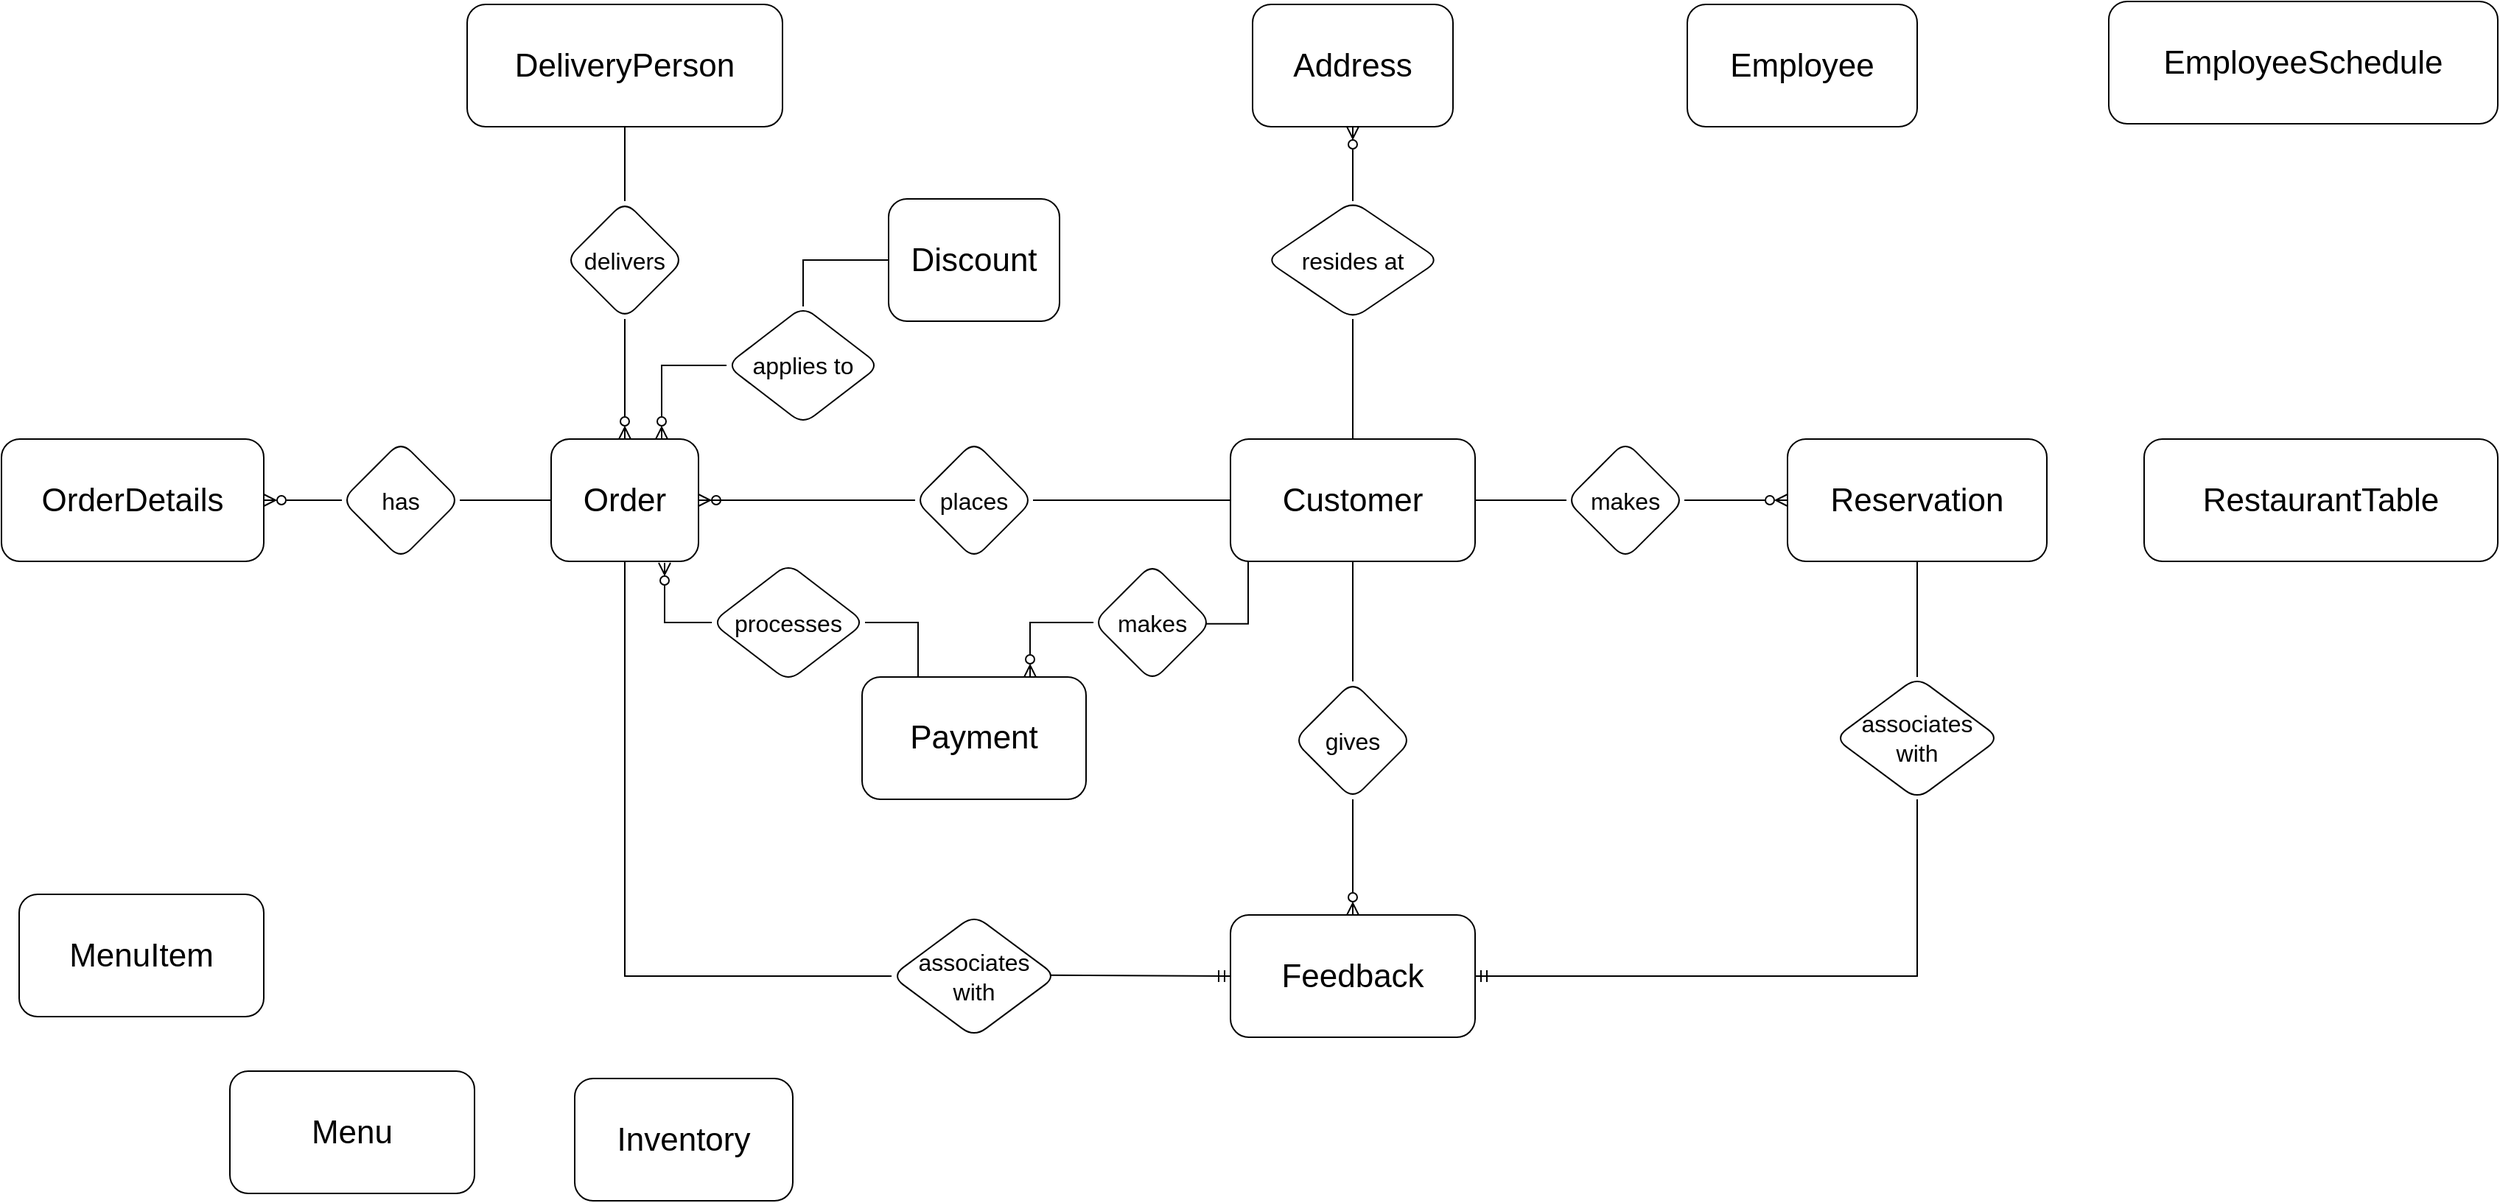 <mxfile version="21.1.8" type="github">
  <diagram name="Page-1" id="E59KO_F7_P3Ks7hckUve">
    <mxGraphModel dx="1000" dy="576" grid="0" gridSize="10" guides="1" tooltips="1" connect="1" arrows="1" fold="1" page="1" pageScale="1" pageWidth="2336" pageHeight="1654" math="0" shadow="0">
      <root>
        <mxCell id="0" />
        <mxCell id="1" parent="0" />
        <mxCell id="OdUkEbp3YpjEv7alz5c1-21" value="" style="edgeStyle=orthogonalEdgeStyle;shape=connector;rounded=0;orthogonalLoop=1;jettySize=auto;html=1;labelBackgroundColor=default;strokeColor=default;strokeWidth=1;fontFamily=Helvetica;fontSize=11;fontColor=default;endArrow=none;endFill=0;" edge="1" parent="1" source="OdUkEbp3YpjEv7alz5c1-2" target="OdUkEbp3YpjEv7alz5c1-20">
          <mxGeometry relative="1" as="geometry" />
        </mxCell>
        <mxCell id="OdUkEbp3YpjEv7alz5c1-25" value="" style="edgeStyle=orthogonalEdgeStyle;shape=connector;rounded=0;orthogonalLoop=1;jettySize=auto;html=1;labelBackgroundColor=default;strokeColor=default;strokeWidth=1;fontFamily=Helvetica;fontSize=11;fontColor=default;endArrow=none;endFill=0;" edge="1" parent="1" source="OdUkEbp3YpjEv7alz5c1-2" target="OdUkEbp3YpjEv7alz5c1-24">
          <mxGeometry relative="1" as="geometry" />
        </mxCell>
        <mxCell id="OdUkEbp3YpjEv7alz5c1-29" value="" style="edgeStyle=orthogonalEdgeStyle;shape=connector;rounded=0;orthogonalLoop=1;jettySize=auto;html=1;labelBackgroundColor=default;strokeColor=default;strokeWidth=1;fontFamily=Helvetica;fontSize=11;fontColor=default;endArrow=none;endFill=0;" edge="1" parent="1" source="OdUkEbp3YpjEv7alz5c1-2" target="OdUkEbp3YpjEv7alz5c1-28">
          <mxGeometry relative="1" as="geometry" />
        </mxCell>
        <mxCell id="OdUkEbp3YpjEv7alz5c1-32" value="" style="edgeStyle=orthogonalEdgeStyle;shape=connector;rounded=0;orthogonalLoop=1;jettySize=auto;html=1;labelBackgroundColor=default;strokeColor=default;strokeWidth=1;fontFamily=Helvetica;fontSize=14;fontColor=default;endArrow=none;endFill=0;" edge="1" parent="1" source="OdUkEbp3YpjEv7alz5c1-2" target="OdUkEbp3YpjEv7alz5c1-31">
          <mxGeometry relative="1" as="geometry" />
        </mxCell>
        <mxCell id="OdUkEbp3YpjEv7alz5c1-2" value="Customer" style="rounded=1;whiteSpace=wrap;fontSize=22;" vertex="1" parent="1">
          <mxGeometry x="1072" y="758" width="166" height="83" as="geometry" />
        </mxCell>
        <mxCell id="OdUkEbp3YpjEv7alz5c1-3" value="Address" style="rounded=1;whiteSpace=wrap;fontSize=22;" vertex="1" parent="1">
          <mxGeometry x="1087" y="463" width="136" height="83" as="geometry" />
        </mxCell>
        <mxCell id="OdUkEbp3YpjEv7alz5c1-38" value="" style="edgeStyle=orthogonalEdgeStyle;shape=connector;rounded=0;orthogonalLoop=1;jettySize=auto;html=1;labelBackgroundColor=default;strokeColor=default;strokeWidth=1;fontFamily=Helvetica;fontSize=14;fontColor=default;endArrow=none;endFill=0;" edge="1" parent="1" source="OdUkEbp3YpjEv7alz5c1-4" target="OdUkEbp3YpjEv7alz5c1-37">
          <mxGeometry relative="1" as="geometry" />
        </mxCell>
        <mxCell id="OdUkEbp3YpjEv7alz5c1-4" value="DeliveryPerson" style="rounded=1;whiteSpace=wrap;fontSize=22;" vertex="1" parent="1">
          <mxGeometry x="554" y="463" width="214" height="83" as="geometry" />
        </mxCell>
        <mxCell id="OdUkEbp3YpjEv7alz5c1-27" value="" style="edgeStyle=orthogonalEdgeStyle;shape=connector;rounded=0;orthogonalLoop=1;jettySize=auto;html=1;labelBackgroundColor=default;strokeColor=default;strokeWidth=1;fontFamily=Helvetica;fontSize=11;fontColor=default;endArrow=none;endFill=0;" edge="1" parent="1" source="OdUkEbp3YpjEv7alz5c1-5" target="OdUkEbp3YpjEv7alz5c1-20">
          <mxGeometry relative="1" as="geometry" />
        </mxCell>
        <mxCell id="OdUkEbp3YpjEv7alz5c1-35" value="" style="edgeStyle=orthogonalEdgeStyle;shape=connector;rounded=0;orthogonalLoop=1;jettySize=auto;html=1;labelBackgroundColor=default;strokeColor=default;strokeWidth=1;fontFamily=Helvetica;fontSize=14;fontColor=default;endArrow=none;endFill=0;" edge="1" parent="1" source="OdUkEbp3YpjEv7alz5c1-5" target="OdUkEbp3YpjEv7alz5c1-34">
          <mxGeometry relative="1" as="geometry" />
        </mxCell>
        <mxCell id="OdUkEbp3YpjEv7alz5c1-42" style="edgeStyle=orthogonalEdgeStyle;shape=connector;rounded=0;orthogonalLoop=1;jettySize=auto;html=1;exitX=0.5;exitY=1;exitDx=0;exitDy=0;entryX=0;entryY=0.5;entryDx=0;entryDy=0;labelBackgroundColor=default;strokeColor=default;strokeWidth=1;fontFamily=Helvetica;fontSize=14;fontColor=default;endArrow=none;endFill=0;" edge="1" parent="1" source="OdUkEbp3YpjEv7alz5c1-5" target="OdUkEbp3YpjEv7alz5c1-40">
          <mxGeometry relative="1" as="geometry">
            <Array as="points">
              <mxPoint x="661" y="1123" />
            </Array>
          </mxGeometry>
        </mxCell>
        <mxCell id="OdUkEbp3YpjEv7alz5c1-5" value="Order" style="rounded=1;whiteSpace=wrap;fontSize=22;" vertex="1" parent="1">
          <mxGeometry x="611" y="758" width="100" height="83" as="geometry" />
        </mxCell>
        <mxCell id="OdUkEbp3YpjEv7alz5c1-6" value="OrderDetails" style="rounded=1;whiteSpace=wrap;fontSize=22;" vertex="1" parent="1">
          <mxGeometry x="238" y="758" width="178" height="83" as="geometry" />
        </mxCell>
        <mxCell id="OdUkEbp3YpjEv7alz5c1-7" value="Menu" style="rounded=1;whiteSpace=wrap;fontSize=22;" vertex="1" parent="1">
          <mxGeometry x="393" y="1187" width="166" height="83" as="geometry" />
        </mxCell>
        <mxCell id="OdUkEbp3YpjEv7alz5c1-8" value="MenuItem" style="rounded=1;whiteSpace=wrap;fontSize=22;" vertex="1" parent="1">
          <mxGeometry x="250" y="1067" width="166" height="83" as="geometry" />
        </mxCell>
        <mxCell id="OdUkEbp3YpjEv7alz5c1-45" value="" style="edgeStyle=orthogonalEdgeStyle;shape=connector;rounded=0;orthogonalLoop=1;jettySize=auto;html=1;labelBackgroundColor=default;strokeColor=default;strokeWidth=1;fontFamily=Helvetica;fontSize=14;fontColor=default;endArrow=none;endFill=0;" edge="1" parent="1" source="OdUkEbp3YpjEv7alz5c1-9" target="OdUkEbp3YpjEv7alz5c1-44">
          <mxGeometry relative="1" as="geometry" />
        </mxCell>
        <mxCell id="OdUkEbp3YpjEv7alz5c1-9" value="Reservation" style="rounded=1;whiteSpace=wrap;fontSize=22;" vertex="1" parent="1">
          <mxGeometry x="1450" y="758" width="176" height="83" as="geometry" />
        </mxCell>
        <mxCell id="OdUkEbp3YpjEv7alz5c1-10" value="RestaurantTable" style="rounded=1;whiteSpace=wrap;fontSize=22;" vertex="1" parent="1">
          <mxGeometry x="1692" y="758" width="240" height="83" as="geometry" />
        </mxCell>
        <mxCell id="OdUkEbp3YpjEv7alz5c1-11" value="Employee" style="rounded=1;whiteSpace=wrap;fontSize=22;" vertex="1" parent="1">
          <mxGeometry x="1382" y="463" width="156" height="83" as="geometry" />
        </mxCell>
        <mxCell id="OdUkEbp3YpjEv7alz5c1-12" value="Feedback" style="rounded=1;whiteSpace=wrap;fontSize=22;" vertex="1" parent="1">
          <mxGeometry x="1072" y="1081" width="166" height="83" as="geometry" />
        </mxCell>
        <mxCell id="OdUkEbp3YpjEv7alz5c1-14" value="EmployeeSchedule" style="rounded=1;whiteSpace=wrap;fontSize=22;" vertex="1" parent="1">
          <mxGeometry x="1668" y="461" width="264" height="83" as="geometry" />
        </mxCell>
        <mxCell id="OdUkEbp3YpjEv7alz5c1-23" style="edgeStyle=orthogonalEdgeStyle;shape=connector;rounded=0;orthogonalLoop=1;jettySize=auto;html=1;exitX=0;exitY=0.5;exitDx=0;exitDy=0;entryX=1;entryY=0.5;entryDx=0;entryDy=0;labelBackgroundColor=default;strokeColor=default;strokeWidth=1;fontFamily=Helvetica;fontSize=11;fontColor=default;endArrow=ERzeroToMany;endFill=0;" edge="1" parent="1" source="OdUkEbp3YpjEv7alz5c1-20" target="OdUkEbp3YpjEv7alz5c1-5">
          <mxGeometry relative="1" as="geometry" />
        </mxCell>
        <mxCell id="OdUkEbp3YpjEv7alz5c1-20" value="places" style="rhombus;whiteSpace=wrap;html=1;fontSize=16;rounded=1;" vertex="1" parent="1">
          <mxGeometry x="858" y="759.5" width="80" height="80" as="geometry" />
        </mxCell>
        <mxCell id="OdUkEbp3YpjEv7alz5c1-26" style="edgeStyle=orthogonalEdgeStyle;shape=connector;rounded=0;orthogonalLoop=1;jettySize=auto;html=1;exitX=0.5;exitY=0;exitDx=0;exitDy=0;entryX=0.5;entryY=1;entryDx=0;entryDy=0;labelBackgroundColor=default;strokeColor=default;strokeWidth=1;fontFamily=Helvetica;fontSize=11;fontColor=default;endArrow=ERzeroToMany;endFill=0;" edge="1" parent="1" source="OdUkEbp3YpjEv7alz5c1-24" target="OdUkEbp3YpjEv7alz5c1-3">
          <mxGeometry relative="1" as="geometry" />
        </mxCell>
        <mxCell id="OdUkEbp3YpjEv7alz5c1-24" value="resides at" style="rhombus;whiteSpace=wrap;html=1;fontSize=16;rounded=1;" vertex="1" parent="1">
          <mxGeometry x="1096" y="596.5" width="118" height="80" as="geometry" />
        </mxCell>
        <mxCell id="OdUkEbp3YpjEv7alz5c1-30" value="" style="edgeStyle=orthogonalEdgeStyle;shape=connector;rounded=0;orthogonalLoop=1;jettySize=auto;html=1;labelBackgroundColor=default;strokeColor=default;strokeWidth=1;fontFamily=Helvetica;fontSize=11;fontColor=default;endArrow=ERzeroToMany;endFill=0;" edge="1" parent="1" source="OdUkEbp3YpjEv7alz5c1-28" target="OdUkEbp3YpjEv7alz5c1-9">
          <mxGeometry relative="1" as="geometry" />
        </mxCell>
        <mxCell id="OdUkEbp3YpjEv7alz5c1-28" value="makes" style="rhombus;whiteSpace=wrap;html=1;fontSize=16;rounded=1;" vertex="1" parent="1">
          <mxGeometry x="1300" y="759.5" width="80" height="80" as="geometry" />
        </mxCell>
        <mxCell id="OdUkEbp3YpjEv7alz5c1-33" value="" style="edgeStyle=orthogonalEdgeStyle;shape=connector;rounded=0;orthogonalLoop=1;jettySize=auto;html=1;labelBackgroundColor=default;strokeColor=default;strokeWidth=1;fontFamily=Helvetica;fontSize=14;fontColor=default;endArrow=ERzeroToMany;endFill=0;" edge="1" parent="1" source="OdUkEbp3YpjEv7alz5c1-31" target="OdUkEbp3YpjEv7alz5c1-12">
          <mxGeometry relative="1" as="geometry" />
        </mxCell>
        <mxCell id="OdUkEbp3YpjEv7alz5c1-31" value="gives" style="rhombus;whiteSpace=wrap;html=1;fontSize=16;rounded=1;" vertex="1" parent="1">
          <mxGeometry x="1115" y="922.5" width="80" height="80" as="geometry" />
        </mxCell>
        <mxCell id="OdUkEbp3YpjEv7alz5c1-36" value="" style="edgeStyle=orthogonalEdgeStyle;shape=connector;rounded=0;orthogonalLoop=1;jettySize=auto;html=1;labelBackgroundColor=default;strokeColor=default;strokeWidth=1;fontFamily=Helvetica;fontSize=14;fontColor=default;endArrow=ERzeroToMany;endFill=0;" edge="1" parent="1" source="OdUkEbp3YpjEv7alz5c1-34" target="OdUkEbp3YpjEv7alz5c1-6">
          <mxGeometry relative="1" as="geometry" />
        </mxCell>
        <mxCell id="OdUkEbp3YpjEv7alz5c1-34" value="has" style="rhombus;whiteSpace=wrap;html=1;fontSize=16;rounded=1;" vertex="1" parent="1">
          <mxGeometry x="469" y="759.5" width="80" height="80" as="geometry" />
        </mxCell>
        <mxCell id="OdUkEbp3YpjEv7alz5c1-39" value="" style="edgeStyle=orthogonalEdgeStyle;shape=connector;rounded=0;orthogonalLoop=1;jettySize=auto;html=1;labelBackgroundColor=default;strokeColor=default;strokeWidth=1;fontFamily=Helvetica;fontSize=14;fontColor=default;endArrow=ERzeroToMany;endFill=0;" edge="1" parent="1" source="OdUkEbp3YpjEv7alz5c1-37" target="OdUkEbp3YpjEv7alz5c1-5">
          <mxGeometry relative="1" as="geometry" />
        </mxCell>
        <mxCell id="OdUkEbp3YpjEv7alz5c1-37" value="delivers" style="rhombus;whiteSpace=wrap;html=1;fontSize=16;rounded=1;" vertex="1" parent="1">
          <mxGeometry x="621" y="596.5" width="80" height="80" as="geometry" />
        </mxCell>
        <mxCell id="OdUkEbp3YpjEv7alz5c1-43" style="edgeStyle=orthogonalEdgeStyle;shape=connector;rounded=0;orthogonalLoop=1;jettySize=auto;html=1;entryX=0;entryY=0.5;entryDx=0;entryDy=0;labelBackgroundColor=default;strokeColor=default;strokeWidth=1;fontFamily=Helvetica;fontSize=14;fontColor=default;endArrow=ERmandOne;endFill=0;exitX=0.952;exitY=0.493;exitDx=0;exitDy=0;exitPerimeter=0;" edge="1" parent="1" source="OdUkEbp3YpjEv7alz5c1-40" target="OdUkEbp3YpjEv7alz5c1-12">
          <mxGeometry relative="1" as="geometry">
            <mxPoint x="906" y="1175" as="sourcePoint" />
            <Array as="points">
              <mxPoint x="948" y="1122" />
            </Array>
          </mxGeometry>
        </mxCell>
        <mxCell id="OdUkEbp3YpjEv7alz5c1-40" value="&lt;div&gt;associates&lt;/div&gt;&lt;div&gt;with&lt;br&gt;&lt;/div&gt;" style="rhombus;whiteSpace=wrap;html=1;fontSize=16;rounded=1;" vertex="1" parent="1">
          <mxGeometry x="842" y="1081" width="112" height="83" as="geometry" />
        </mxCell>
        <mxCell id="OdUkEbp3YpjEv7alz5c1-46" style="edgeStyle=orthogonalEdgeStyle;shape=connector;rounded=0;orthogonalLoop=1;jettySize=auto;html=1;exitX=0.5;exitY=1;exitDx=0;exitDy=0;entryX=1;entryY=0.5;entryDx=0;entryDy=0;labelBackgroundColor=default;strokeColor=default;strokeWidth=1;fontFamily=Helvetica;fontSize=14;fontColor=default;endArrow=ERmandOne;endFill=0;" edge="1" parent="1" source="OdUkEbp3YpjEv7alz5c1-44" target="OdUkEbp3YpjEv7alz5c1-12">
          <mxGeometry relative="1" as="geometry" />
        </mxCell>
        <mxCell id="OdUkEbp3YpjEv7alz5c1-44" value="&lt;div&gt;associates&lt;/div&gt;&lt;div&gt;with&lt;br&gt;&lt;/div&gt;" style="rhombus;whiteSpace=wrap;html=1;fontSize=16;rounded=1;" vertex="1" parent="1">
          <mxGeometry x="1482" y="919.5" width="112" height="83" as="geometry" />
        </mxCell>
        <mxCell id="OdUkEbp3YpjEv7alz5c1-47" value="Inventory" style="rounded=1;whiteSpace=wrap;fontSize=22;" vertex="1" parent="1">
          <mxGeometry x="627" y="1192" width="148" height="83" as="geometry" />
        </mxCell>
        <mxCell id="OdUkEbp3YpjEv7alz5c1-48" value="Payment" style="rounded=1;whiteSpace=wrap;fontSize=22;" vertex="1" parent="1">
          <mxGeometry x="822" y="919.5" width="152" height="83" as="geometry" />
        </mxCell>
        <mxCell id="OdUkEbp3YpjEv7alz5c1-60" value="" style="edgeStyle=orthogonalEdgeStyle;shape=connector;rounded=0;orthogonalLoop=1;jettySize=auto;html=1;labelBackgroundColor=default;strokeColor=default;strokeWidth=1;fontFamily=Helvetica;fontSize=14;fontColor=default;endArrow=none;endFill=0;entryX=0.5;entryY=0;entryDx=0;entryDy=0;" edge="1" parent="1" source="OdUkEbp3YpjEv7alz5c1-49" target="OdUkEbp3YpjEv7alz5c1-59">
          <mxGeometry relative="1" as="geometry">
            <Array as="points">
              <mxPoint x="782" y="636" />
            </Array>
          </mxGeometry>
        </mxCell>
        <mxCell id="OdUkEbp3YpjEv7alz5c1-49" value="Discount" style="rounded=1;whiteSpace=wrap;fontSize=22;" vertex="1" parent="1">
          <mxGeometry x="840" y="595" width="116" height="83" as="geometry" />
        </mxCell>
        <mxCell id="OdUkEbp3YpjEv7alz5c1-53" value="" style="edgeStyle=orthogonalEdgeStyle;shape=connector;rounded=0;orthogonalLoop=1;jettySize=auto;html=1;labelBackgroundColor=default;strokeColor=default;strokeWidth=1;fontFamily=Helvetica;fontSize=14;fontColor=default;endArrow=none;endFill=0;exitX=0.954;exitY=0.511;exitDx=0;exitDy=0;exitPerimeter=0;" edge="1" parent="1" source="OdUkEbp3YpjEv7alz5c1-52" target="OdUkEbp3YpjEv7alz5c1-2">
          <mxGeometry relative="1" as="geometry">
            <Array as="points">
              <mxPoint x="1084" y="883" />
            </Array>
          </mxGeometry>
        </mxCell>
        <mxCell id="OdUkEbp3YpjEv7alz5c1-55" value="" style="edgeStyle=orthogonalEdgeStyle;shape=connector;rounded=0;orthogonalLoop=1;jettySize=auto;html=1;labelBackgroundColor=default;strokeColor=default;strokeWidth=1;fontFamily=Helvetica;fontSize=14;fontColor=default;endArrow=ERzeroToMany;endFill=0;entryX=0.75;entryY=0;entryDx=0;entryDy=0;" edge="1" parent="1" source="OdUkEbp3YpjEv7alz5c1-52" target="OdUkEbp3YpjEv7alz5c1-48">
          <mxGeometry relative="1" as="geometry">
            <mxPoint x="972" y="927" as="targetPoint" />
          </mxGeometry>
        </mxCell>
        <mxCell id="OdUkEbp3YpjEv7alz5c1-52" value="makes" style="rhombus;whiteSpace=wrap;html=1;fontSize=16;rounded=1;" vertex="1" parent="1">
          <mxGeometry x="979" y="842.5" width="80" height="80" as="geometry" />
        </mxCell>
        <mxCell id="OdUkEbp3YpjEv7alz5c1-57" value="" style="edgeStyle=orthogonalEdgeStyle;shape=connector;rounded=0;orthogonalLoop=1;jettySize=auto;html=1;labelBackgroundColor=default;strokeColor=default;strokeWidth=1;fontFamily=Helvetica;fontSize=14;fontColor=default;endArrow=ERzeroToMany;endFill=0;exitX=0;exitY=0.5;exitDx=0;exitDy=0;" edge="1" parent="1" source="OdUkEbp3YpjEv7alz5c1-56">
          <mxGeometry relative="1" as="geometry">
            <mxPoint x="688" y="842" as="targetPoint" />
            <Array as="points">
              <mxPoint x="688" y="883" />
            </Array>
          </mxGeometry>
        </mxCell>
        <mxCell id="OdUkEbp3YpjEv7alz5c1-58" style="edgeStyle=orthogonalEdgeStyle;shape=connector;rounded=0;orthogonalLoop=1;jettySize=auto;html=1;exitX=1;exitY=0.5;exitDx=0;exitDy=0;entryX=0.25;entryY=0;entryDx=0;entryDy=0;labelBackgroundColor=default;strokeColor=default;strokeWidth=1;fontFamily=Helvetica;fontSize=14;fontColor=default;endArrow=none;endFill=0;" edge="1" parent="1" source="OdUkEbp3YpjEv7alz5c1-56" target="OdUkEbp3YpjEv7alz5c1-48">
          <mxGeometry relative="1" as="geometry" />
        </mxCell>
        <mxCell id="OdUkEbp3YpjEv7alz5c1-56" value="processes" style="rhombus;whiteSpace=wrap;html=1;fontSize=16;rounded=1;" vertex="1" parent="1">
          <mxGeometry x="720" y="842.5" width="104" height="80" as="geometry" />
        </mxCell>
        <mxCell id="OdUkEbp3YpjEv7alz5c1-61" style="edgeStyle=orthogonalEdgeStyle;shape=connector;rounded=0;orthogonalLoop=1;jettySize=auto;html=1;exitX=0;exitY=0.5;exitDx=0;exitDy=0;entryX=0.75;entryY=0;entryDx=0;entryDy=0;labelBackgroundColor=default;strokeColor=default;strokeWidth=1;fontFamily=Helvetica;fontSize=14;fontColor=default;endArrow=ERzeroToMany;endFill=0;" edge="1" parent="1" source="OdUkEbp3YpjEv7alz5c1-59" target="OdUkEbp3YpjEv7alz5c1-5">
          <mxGeometry relative="1" as="geometry" />
        </mxCell>
        <mxCell id="OdUkEbp3YpjEv7alz5c1-59" value="applies to" style="rhombus;whiteSpace=wrap;html=1;fontSize=16;rounded=1;" vertex="1" parent="1">
          <mxGeometry x="730" y="668" width="104" height="80" as="geometry" />
        </mxCell>
      </root>
    </mxGraphModel>
  </diagram>
</mxfile>
